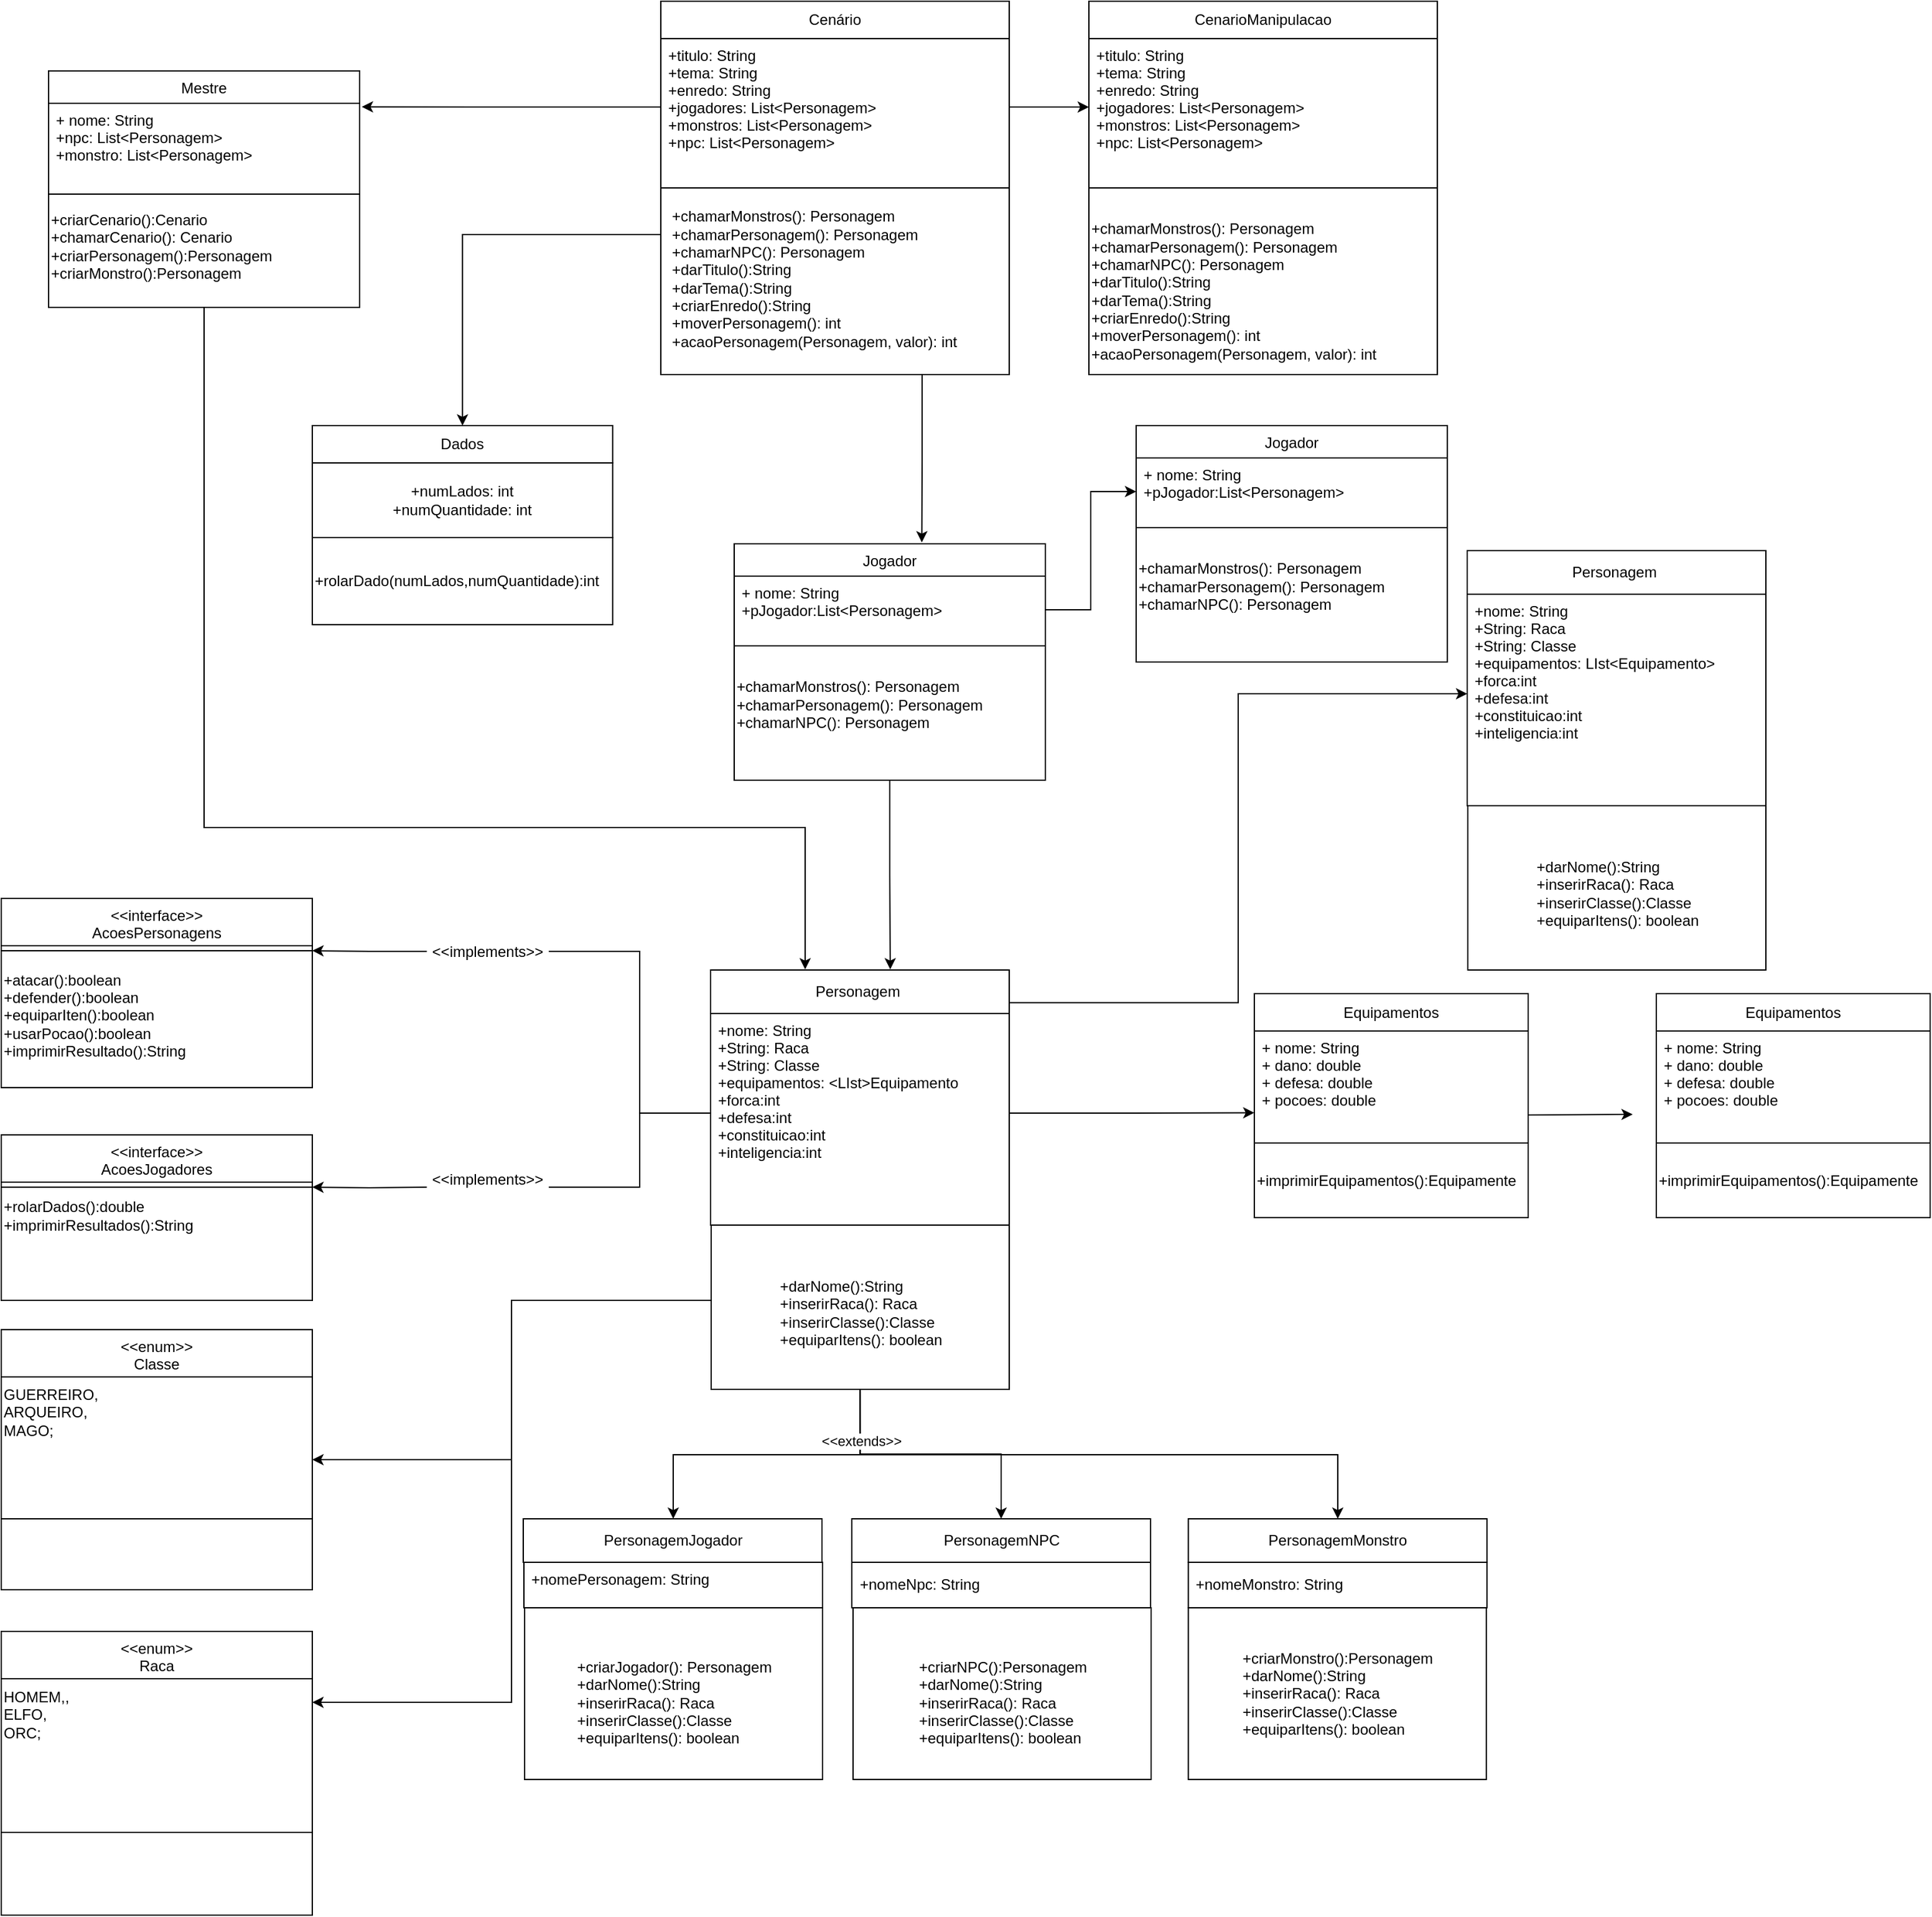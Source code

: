 <mxfile version="20.4.0" type="github">
  <diagram id="C5RBs43oDa-KdzZeNtuy" name="Page-1">
    <mxGraphModel dx="1735" dy="1611" grid="1" gridSize="19" guides="1" tooltips="1" connect="1" arrows="1" fold="1" page="0" pageScale="1" pageWidth="827" pageHeight="1169" math="0" shadow="0">
      <root>
        <mxCell id="WIyWlLk6GJQsqaUBKTNV-0" />
        <mxCell id="WIyWlLk6GJQsqaUBKTNV-1" parent="WIyWlLk6GJQsqaUBKTNV-0" />
        <mxCell id="pw85wmvpRaySXr9k1KnQ-49" style="edgeStyle=orthogonalEdgeStyle;rounded=0;orthogonalLoop=1;jettySize=auto;html=1;exitX=0.5;exitY=1;exitDx=0;exitDy=0;" parent="WIyWlLk6GJQsqaUBKTNV-1" source="zkfFHV4jXpPFQw0GAbJ--17" edge="1">
          <mxGeometry relative="1" as="geometry">
            <mxPoint x="589" y="152" as="targetPoint" />
            <Array as="points">
              <mxPoint x="106" y="38" />
              <mxPoint x="589" y="38" />
            </Array>
          </mxGeometry>
        </mxCell>
        <mxCell id="zkfFHV4jXpPFQw0GAbJ--17" value="Mestre" style="swimlane;fontStyle=0;align=center;verticalAlign=top;childLayout=stackLayout;horizontal=1;startSize=26;horizontalStack=0;resizeParent=1;resizeLast=0;collapsible=1;marginBottom=0;rounded=0;shadow=0;strokeWidth=1;" parent="WIyWlLk6GJQsqaUBKTNV-1" vertex="1">
          <mxGeometry x="-19" y="-570" width="250" height="190" as="geometry">
            <mxRectangle x="550" y="140" width="160" height="26" as="alternateBounds" />
          </mxGeometry>
        </mxCell>
        <mxCell id="zkfFHV4jXpPFQw0GAbJ--18" value="+ nome: String&#xa;+npc: List&lt;Personagem&gt;&#xa;+monstro: List&lt;Personagem&gt;" style="text;align=left;verticalAlign=top;spacingLeft=4;spacingRight=4;overflow=hidden;rotatable=0;points=[[0,0.5],[1,0.5]];portConstraint=eastwest;" parent="zkfFHV4jXpPFQw0GAbJ--17" vertex="1">
          <mxGeometry y="26" width="250" height="69" as="geometry" />
        </mxCell>
        <mxCell id="zkfFHV4jXpPFQw0GAbJ--23" value="" style="line;html=1;strokeWidth=1;align=left;verticalAlign=middle;spacingTop=-1;spacingLeft=3;spacingRight=3;rotatable=0;labelPosition=right;points=[];portConstraint=eastwest;" parent="zkfFHV4jXpPFQw0GAbJ--17" vertex="1">
          <mxGeometry y="95" width="250" height="8" as="geometry" />
        </mxCell>
        <mxCell id="aQi3MAtJLsASPVlaxSXh-14" value="+criarCenario():Cenario&lt;br&gt;+chamarCenario(): Cenario&lt;br&gt;+criarPersonagem():Personagem&lt;br&gt;+criarMonstro():Personagem" style="text;html=1;align=left;verticalAlign=middle;resizable=0;points=[];autosize=1;strokeColor=none;fillColor=none;" parent="zkfFHV4jXpPFQw0GAbJ--17" vertex="1">
          <mxGeometry y="103" width="250" height="76" as="geometry" />
        </mxCell>
        <mxCell id="aQi3MAtJLsASPVlaxSXh-3" value="Cenário" style="rounded=0;whiteSpace=wrap;html=1;" parent="WIyWlLk6GJQsqaUBKTNV-1" vertex="1">
          <mxGeometry x="473" y="-626" width="280" height="30" as="geometry" />
        </mxCell>
        <mxCell id="aQi3MAtJLsASPVlaxSXh-4" value="" style="rounded=0;whiteSpace=wrap;html=1;" parent="WIyWlLk6GJQsqaUBKTNV-1" vertex="1">
          <mxGeometry x="473" y="-596" width="280" height="120" as="geometry" />
        </mxCell>
        <mxCell id="aQi3MAtJLsASPVlaxSXh-6" value="Equipamentos" style="rounded=0;whiteSpace=wrap;html=1;" parent="WIyWlLk6GJQsqaUBKTNV-1" vertex="1">
          <mxGeometry x="950" y="171.5" width="220" height="30" as="geometry" />
        </mxCell>
        <mxCell id="aQi3MAtJLsASPVlaxSXh-7" style="edgeStyle=orthogonalEdgeStyle;rounded=0;orthogonalLoop=1;jettySize=auto;html=1;exitX=0.5;exitY=1;exitDx=0;exitDy=0;" parent="WIyWlLk6GJQsqaUBKTNV-1" edge="1">
          <mxGeometry relative="1" as="geometry">
            <mxPoint x="753" y="347.5" as="sourcePoint" />
            <mxPoint x="753" y="347.5" as="targetPoint" />
          </mxGeometry>
        </mxCell>
        <mxCell id="pw85wmvpRaySXr9k1KnQ-54" style="edgeStyle=orthogonalEdgeStyle;rounded=0;orthogonalLoop=1;jettySize=auto;html=1;exitX=0.75;exitY=1;exitDx=0;exitDy=0;entryX=0.603;entryY=-0.006;entryDx=0;entryDy=0;entryPerimeter=0;" parent="WIyWlLk6GJQsqaUBKTNV-1" source="aQi3MAtJLsASPVlaxSXh-8" target="7tbVIV-6kWvi_5owY3Rs-0" edge="1">
          <mxGeometry relative="1" as="geometry" />
        </mxCell>
        <mxCell id="pw85wmvpRaySXr9k1KnQ-55" style="edgeStyle=orthogonalEdgeStyle;rounded=0;orthogonalLoop=1;jettySize=auto;html=1;exitX=0;exitY=0.25;exitDx=0;exitDy=0;" parent="WIyWlLk6GJQsqaUBKTNV-1" source="aQi3MAtJLsASPVlaxSXh-8" target="aqDDlLiModhRZFDufuGG-31" edge="1">
          <mxGeometry relative="1" as="geometry" />
        </mxCell>
        <mxCell id="aQi3MAtJLsASPVlaxSXh-8" value="" style="rounded=0;whiteSpace=wrap;html=1;" parent="WIyWlLk6GJQsqaUBKTNV-1" vertex="1">
          <mxGeometry x="473" y="-476" width="280" height="150" as="geometry" />
        </mxCell>
        <mxCell id="i_C0AF-9v9BAxJ9rnjFK-10" style="edgeStyle=orthogonalEdgeStyle;rounded=0;orthogonalLoop=1;jettySize=auto;html=1;exitX=1;exitY=0.75;exitDx=0;exitDy=0;" edge="1" parent="WIyWlLk6GJQsqaUBKTNV-1" source="aQi3MAtJLsASPVlaxSXh-9">
          <mxGeometry relative="1" as="geometry">
            <mxPoint x="1254" y="268.5" as="targetPoint" />
          </mxGeometry>
        </mxCell>
        <mxCell id="aQi3MAtJLsASPVlaxSXh-9" value="" style="rounded=0;whiteSpace=wrap;html=1;" parent="WIyWlLk6GJQsqaUBKTNV-1" vertex="1">
          <mxGeometry x="950" y="201.5" width="220" height="90" as="geometry" />
        </mxCell>
        <mxCell id="aQi3MAtJLsASPVlaxSXh-10" value="+imprimirEquipamentos():Equipamente" style="rounded=0;whiteSpace=wrap;html=1;align=left;" parent="WIyWlLk6GJQsqaUBKTNV-1" vertex="1">
          <mxGeometry x="950" y="291.5" width="220" height="60" as="geometry" />
        </mxCell>
        <mxCell id="i_C0AF-9v9BAxJ9rnjFK-5" style="edgeStyle=orthogonalEdgeStyle;rounded=0;orthogonalLoop=1;jettySize=auto;html=1;exitX=1;exitY=0.75;exitDx=0;exitDy=0;entryX=0;entryY=0.5;entryDx=0;entryDy=0;" edge="1" parent="WIyWlLk6GJQsqaUBKTNV-1" source="aQi3MAtJLsASPVlaxSXh-18" target="i_C0AF-9v9BAxJ9rnjFK-4">
          <mxGeometry relative="1" as="geometry" />
        </mxCell>
        <mxCell id="aQi3MAtJLsASPVlaxSXh-18" value="Personagem&amp;nbsp;" style="rounded=0;whiteSpace=wrap;html=1;" parent="WIyWlLk6GJQsqaUBKTNV-1" vertex="1">
          <mxGeometry x="513" y="152.5" width="240" height="35" as="geometry" />
        </mxCell>
        <mxCell id="pw85wmvpRaySXr9k1KnQ-8" style="edgeStyle=orthogonalEdgeStyle;rounded=0;orthogonalLoop=1;jettySize=auto;html=1;exitX=0;exitY=0.75;exitDx=0;exitDy=0;entryX=1;entryY=0.25;entryDx=0;entryDy=0;" parent="WIyWlLk6GJQsqaUBKTNV-1" source="aQi3MAtJLsASPVlaxSXh-19" target="pw85wmvpRaySXr9k1KnQ-3" edge="1">
          <mxGeometry relative="1" as="geometry">
            <Array as="points">
              <mxPoint x="514" y="418" />
              <mxPoint x="353" y="418" />
              <mxPoint x="353" y="741" />
            </Array>
          </mxGeometry>
        </mxCell>
        <mxCell id="pw85wmvpRaySXr9k1KnQ-24" style="edgeStyle=orthogonalEdgeStyle;rounded=0;orthogonalLoop=1;jettySize=auto;html=1;exitX=0.5;exitY=1;exitDx=0;exitDy=0;entryX=0.5;entryY=0;entryDx=0;entryDy=0;" parent="WIyWlLk6GJQsqaUBKTNV-1" source="aQi3MAtJLsASPVlaxSXh-19" target="pw85wmvpRaySXr9k1KnQ-15" edge="1">
          <mxGeometry relative="1" as="geometry" />
        </mxCell>
        <mxCell id="pw85wmvpRaySXr9k1KnQ-25" style="edgeStyle=orthogonalEdgeStyle;rounded=0;orthogonalLoop=1;jettySize=auto;html=1;exitX=0.25;exitY=1;exitDx=0;exitDy=0;" parent="WIyWlLk6GJQsqaUBKTNV-1" source="aQi3MAtJLsASPVlaxSXh-19" target="pw85wmvpRaySXr9k1KnQ-20" edge="1">
          <mxGeometry relative="1" as="geometry">
            <Array as="points">
              <mxPoint x="633" y="490" />
              <mxPoint x="633" y="542" />
              <mxPoint x="483" y="542" />
            </Array>
          </mxGeometry>
        </mxCell>
        <mxCell id="pw85wmvpRaySXr9k1KnQ-26" style="edgeStyle=orthogonalEdgeStyle;rounded=0;orthogonalLoop=1;jettySize=auto;html=1;exitX=0.75;exitY=1;exitDx=0;exitDy=0;" parent="WIyWlLk6GJQsqaUBKTNV-1" source="aQi3MAtJLsASPVlaxSXh-19" target="pw85wmvpRaySXr9k1KnQ-10" edge="1">
          <mxGeometry relative="1" as="geometry">
            <Array as="points">
              <mxPoint x="633" y="490" />
              <mxPoint x="633" y="542" />
              <mxPoint x="1017" y="542" />
            </Array>
          </mxGeometry>
        </mxCell>
        <mxCell id="pw85wmvpRaySXr9k1KnQ-47" value="&amp;lt;&amp;lt;extends&amp;gt;&amp;gt;" style="edgeLabel;html=1;align=center;verticalAlign=middle;resizable=0;points=[];" parent="pw85wmvpRaySXr9k1KnQ-26" vertex="1" connectable="0">
          <mxGeometry x="-0.629" y="1" relative="1" as="geometry">
            <mxPoint as="offset" />
          </mxGeometry>
        </mxCell>
        <mxCell id="pw85wmvpRaySXr9k1KnQ-34" style="edgeStyle=orthogonalEdgeStyle;rounded=0;orthogonalLoop=1;jettySize=auto;html=1;exitX=0;exitY=0.5;exitDx=0;exitDy=0;entryX=1;entryY=0.5;entryDx=0;entryDy=0;" parent="WIyWlLk6GJQsqaUBKTNV-1" source="aQi3MAtJLsASPVlaxSXh-19" target="pw85wmvpRaySXr9k1KnQ-0" edge="1">
          <mxGeometry relative="1" as="geometry">
            <Array as="points">
              <mxPoint x="514" y="418" />
              <mxPoint x="353" y="418" />
              <mxPoint x="353" y="546" />
            </Array>
          </mxGeometry>
        </mxCell>
        <mxCell id="aQi3MAtJLsASPVlaxSXh-19" value="&lt;div style=&quot;text-align: left;&quot;&gt;&lt;br&gt;&lt;/div&gt;&lt;div style=&quot;text-align: left;&quot;&gt;&lt;span style=&quot;background-color: initial;&quot;&gt;+darNome():String&lt;/span&gt;&lt;/div&gt;&lt;div style=&quot;text-align: left;&quot;&gt;&lt;span style=&quot;background-color: initial;&quot;&gt;+inserirRaca(): Raca&lt;/span&gt;&lt;/div&gt;&lt;div style=&quot;text-align: left;&quot;&gt;&lt;span style=&quot;background-color: initial;&quot;&gt;+inserirClasse():Classe&lt;/span&gt;&lt;/div&gt;&lt;div style=&quot;text-align: left;&quot;&gt;&lt;span style=&quot;background-color: initial;&quot;&gt;+equiparItens(): boolean&lt;/span&gt;&lt;/div&gt;" style="rounded=0;whiteSpace=wrap;html=1;" parent="WIyWlLk6GJQsqaUBKTNV-1" vertex="1">
          <mxGeometry x="513.5" y="351.5" width="239.5" height="138" as="geometry" />
        </mxCell>
        <mxCell id="aQi3MAtJLsASPVlaxSXh-20" value="" style="rounded=0;whiteSpace=wrap;html=1;" parent="WIyWlLk6GJQsqaUBKTNV-1" vertex="1">
          <mxGeometry x="513" y="187.5" width="240" height="170" as="geometry" />
        </mxCell>
        <mxCell id="7tbVIV-6kWvi_5owY3Rs-22" style="edgeStyle=orthogonalEdgeStyle;rounded=0;orthogonalLoop=1;jettySize=auto;html=1;exitX=0;exitY=0.5;exitDx=0;exitDy=0;startArrow=none;" parent="WIyWlLk6GJQsqaUBKTNV-1" source="7tbVIV-6kWvi_5owY3Rs-24" target="7tbVIV-6kWvi_5owY3Rs-16" edge="1">
          <mxGeometry relative="1" as="geometry" />
        </mxCell>
        <mxCell id="7tbVIV-6kWvi_5owY3Rs-23" style="edgeStyle=orthogonalEdgeStyle;rounded=0;orthogonalLoop=1;jettySize=auto;html=1;exitX=0;exitY=0.5;exitDx=0;exitDy=0;startArrow=none;" parent="WIyWlLk6GJQsqaUBKTNV-1" target="7tbVIV-6kWvi_5owY3Rs-20" edge="1">
          <mxGeometry relative="1" as="geometry">
            <mxPoint x="285" y="327" as="sourcePoint" />
          </mxGeometry>
        </mxCell>
        <mxCell id="7tbVIV-6kWvi_5owY3Rs-31" style="edgeStyle=orthogonalEdgeStyle;rounded=0;orthogonalLoop=1;jettySize=auto;html=1;exitX=1;exitY=0.5;exitDx=0;exitDy=0;" parent="WIyWlLk6GJQsqaUBKTNV-1" source="aQi3MAtJLsASPVlaxSXh-21" edge="1">
          <mxGeometry relative="1" as="geometry">
            <mxPoint x="950" y="267.217" as="targetPoint" />
          </mxGeometry>
        </mxCell>
        <mxCell id="aQi3MAtJLsASPVlaxSXh-21" value="+nome: String&#xa;+String: Raca&#xa;+String: Classe&#xa;+equipamentos: &lt;LIst&gt;Equipamento&#xa;+forca:int&#xa;+defesa:int&#xa;+constituicao:int&#xa;+inteligencia:int&#xa;&#xa;&#xa;&#xa;&#xa;" style="text;align=left;verticalAlign=top;spacingLeft=4;spacingRight=4;overflow=hidden;rotatable=0;points=[[0,0.5],[1,0.5]];portConstraint=eastwest;" parent="WIyWlLk6GJQsqaUBKTNV-1" vertex="1">
          <mxGeometry x="513" y="187.5" width="240" height="160" as="geometry" />
        </mxCell>
        <mxCell id="aQi3MAtJLsASPVlaxSXh-22" value="+ nome: String&#xa;+ dano: double&#xa;+ defesa: double&#xa;+ pocoes: double&#xa;&#xa;&#xa; " style="text;align=left;verticalAlign=top;spacingLeft=4;spacingRight=4;overflow=hidden;rotatable=0;points=[[0,0.5],[1,0.5]];portConstraint=eastwest;" parent="WIyWlLk6GJQsqaUBKTNV-1" vertex="1">
          <mxGeometry x="950" y="201.5" width="134.75" height="70" as="geometry" />
        </mxCell>
        <mxCell id="pw85wmvpRaySXr9k1KnQ-32" style="edgeStyle=orthogonalEdgeStyle;rounded=0;orthogonalLoop=1;jettySize=auto;html=1;exitX=1;exitY=0.5;exitDx=0;exitDy=0;entryX=0;entryY=0.5;entryDx=0;entryDy=0;" parent="WIyWlLk6GJQsqaUBKTNV-1" source="aQi3MAtJLsASPVlaxSXh-23" target="pw85wmvpRaySXr9k1KnQ-30" edge="1">
          <mxGeometry relative="1" as="geometry" />
        </mxCell>
        <mxCell id="pw85wmvpRaySXr9k1KnQ-51" style="edgeStyle=orthogonalEdgeStyle;rounded=0;orthogonalLoop=1;jettySize=auto;html=1;exitX=0;exitY=0.5;exitDx=0;exitDy=0;entryX=1.007;entryY=0.041;entryDx=0;entryDy=0;entryPerimeter=0;" parent="WIyWlLk6GJQsqaUBKTNV-1" source="aQi3MAtJLsASPVlaxSXh-23" target="zkfFHV4jXpPFQw0GAbJ--18" edge="1">
          <mxGeometry relative="1" as="geometry" />
        </mxCell>
        <mxCell id="aQi3MAtJLsASPVlaxSXh-23" value="+titulo: String&#xa;+tema: String&#xa;+enredo: String&#xa;+jogadores: List&lt;Personagem&gt;&#xa;+monstros: List&lt;Personagem&gt;&#xa;+npc: List&lt;Personagem&gt;&#xa;" style="text;align=left;verticalAlign=top;spacingLeft=4;spacingRight=4;overflow=hidden;rotatable=0;points=[[0,0.5],[1,0.5]];portConstraint=eastwest;" parent="WIyWlLk6GJQsqaUBKTNV-1" vertex="1">
          <mxGeometry x="473" y="-596" width="280" height="110" as="geometry" />
        </mxCell>
        <mxCell id="aQi3MAtJLsASPVlaxSXh-32" value="&lt;br&gt;+chamarMonstros(): Personagem&lt;br&gt;+chamarPersonagem(): Personagem&lt;br&gt;+chamarNPC(): Personagem&lt;br&gt;+darTitulo():String&lt;br&gt;+darTema():String&lt;br&gt;+criarEnredo():String&lt;br&gt;+moverPersonagem(): int&lt;br&gt;+acaoPersonagem(Personagem, valor): int" style="text;html=1;align=left;verticalAlign=middle;resizable=0;points=[];autosize=1;strokeColor=none;fillColor=none;" parent="WIyWlLk6GJQsqaUBKTNV-1" vertex="1">
          <mxGeometry x="480" y="-486" width="266" height="152" as="geometry" />
        </mxCell>
        <mxCell id="aqDDlLiModhRZFDufuGG-31" value="Dados" style="rounded=0;whiteSpace=wrap;html=1;" parent="WIyWlLk6GJQsqaUBKTNV-1" vertex="1">
          <mxGeometry x="193.0" y="-285" width="241.31" height="30" as="geometry" />
        </mxCell>
        <mxCell id="aqDDlLiModhRZFDufuGG-32" value="+numLados: int&lt;br&gt;+numQuantidade: int&lt;br&gt;" style="rounded=0;whiteSpace=wrap;html=1;" parent="WIyWlLk6GJQsqaUBKTNV-1" vertex="1">
          <mxGeometry x="193.0" y="-255" width="241.31" height="60" as="geometry" />
        </mxCell>
        <mxCell id="aqDDlLiModhRZFDufuGG-33" value="+rolarDado(numLados,numQuantidade):int" style="rounded=0;whiteSpace=wrap;html=1;align=left;" parent="WIyWlLk6GJQsqaUBKTNV-1" vertex="1">
          <mxGeometry x="193" y="-195" width="241.31" height="70" as="geometry" />
        </mxCell>
        <mxCell id="pw85wmvpRaySXr9k1KnQ-46" style="edgeStyle=orthogonalEdgeStyle;rounded=0;orthogonalLoop=1;jettySize=auto;html=1;exitX=0.5;exitY=1;exitDx=0;exitDy=0;" parent="WIyWlLk6GJQsqaUBKTNV-1" source="7tbVIV-6kWvi_5owY3Rs-0" edge="1">
          <mxGeometry relative="1" as="geometry">
            <mxPoint x="657.385" y="152" as="targetPoint" />
          </mxGeometry>
        </mxCell>
        <mxCell id="7tbVIV-6kWvi_5owY3Rs-0" value="Jogador" style="swimlane;fontStyle=0;align=center;verticalAlign=top;childLayout=stackLayout;horizontal=1;startSize=26;horizontalStack=0;resizeParent=1;resizeLast=0;collapsible=1;marginBottom=0;rounded=0;shadow=0;strokeWidth=1;" parent="WIyWlLk6GJQsqaUBKTNV-1" vertex="1">
          <mxGeometry x="532" y="-190" width="250" height="190" as="geometry">
            <mxRectangle x="550" y="140" width="160" height="26" as="alternateBounds" />
          </mxGeometry>
        </mxCell>
        <mxCell id="7tbVIV-6kWvi_5owY3Rs-1" value="+ nome: String&#xa;+pJogador:List&lt;Personagem&gt;" style="text;align=left;verticalAlign=top;spacingLeft=4;spacingRight=4;overflow=hidden;rotatable=0;points=[[0,0.5],[1,0.5]];portConstraint=eastwest;" parent="7tbVIV-6kWvi_5owY3Rs-0" vertex="1">
          <mxGeometry y="26" width="250" height="54" as="geometry" />
        </mxCell>
        <mxCell id="7tbVIV-6kWvi_5owY3Rs-2" value="" style="line;html=1;strokeWidth=1;align=left;verticalAlign=middle;spacingTop=-1;spacingLeft=3;spacingRight=3;rotatable=0;labelPosition=right;points=[];portConstraint=eastwest;" parent="7tbVIV-6kWvi_5owY3Rs-0" vertex="1">
          <mxGeometry y="80" width="250" height="4" as="geometry" />
        </mxCell>
        <mxCell id="7tbVIV-6kWvi_5owY3Rs-3" value="&lt;br&gt;+chamarMonstros(): Personagem&lt;br&gt;+chamarPersonagem(): Personagem&lt;br&gt;+chamarNPC(): Personagem" style="text;html=1;align=left;verticalAlign=middle;resizable=0;points=[];autosize=1;strokeColor=none;fillColor=none;" parent="7tbVIV-6kWvi_5owY3Rs-0" vertex="1">
          <mxGeometry y="84" width="250" height="76" as="geometry" />
        </mxCell>
        <mxCell id="7tbVIV-6kWvi_5owY3Rs-14" value="&lt;&lt;interface&gt;&gt;&#xa;AcoesPersonagens" style="swimlane;fontStyle=0;align=center;verticalAlign=top;childLayout=stackLayout;horizontal=1;startSize=38;horizontalStack=0;resizeParent=1;resizeLast=0;collapsible=1;marginBottom=0;rounded=0;shadow=0;strokeWidth=1;" parent="WIyWlLk6GJQsqaUBKTNV-1" vertex="1">
          <mxGeometry x="-57" y="95" width="250" height="152" as="geometry">
            <mxRectangle x="550" y="140" width="160" height="26" as="alternateBounds" />
          </mxGeometry>
        </mxCell>
        <mxCell id="7tbVIV-6kWvi_5owY3Rs-16" value="" style="line;html=1;strokeWidth=1;align=left;verticalAlign=middle;spacingTop=-1;spacingLeft=3;spacingRight=3;rotatable=0;labelPosition=right;points=[];portConstraint=eastwest;" parent="7tbVIV-6kWvi_5owY3Rs-14" vertex="1">
          <mxGeometry y="38" width="250" height="8" as="geometry" />
        </mxCell>
        <mxCell id="7tbVIV-6kWvi_5owY3Rs-17" value="+atacar():boolean&lt;br&gt;+defender():boolean&lt;br&gt;+equiparIten():boolean&lt;br&gt;+usarPocao():boolean&lt;br&gt;+imprimirResultado():String" style="text;html=1;align=left;verticalAlign=middle;resizable=0;points=[];autosize=1;strokeColor=none;fillColor=none;" parent="7tbVIV-6kWvi_5owY3Rs-14" vertex="1">
          <mxGeometry y="46" width="250" height="95" as="geometry" />
        </mxCell>
        <mxCell id="7tbVIV-6kWvi_5owY3Rs-18" value="&lt;&lt;interface&gt;&gt;&#xa;AcoesJogadores" style="swimlane;fontStyle=0;align=center;verticalAlign=top;childLayout=stackLayout;horizontal=1;startSize=38;horizontalStack=0;resizeParent=1;resizeLast=0;collapsible=1;marginBottom=0;rounded=0;shadow=0;strokeWidth=1;" parent="WIyWlLk6GJQsqaUBKTNV-1" vertex="1">
          <mxGeometry x="-57" y="285" width="250" height="133" as="geometry">
            <mxRectangle x="550" y="140" width="160" height="26" as="alternateBounds" />
          </mxGeometry>
        </mxCell>
        <mxCell id="7tbVIV-6kWvi_5owY3Rs-20" value="" style="line;html=1;strokeWidth=1;align=left;verticalAlign=middle;spacingTop=-1;spacingLeft=3;spacingRight=3;rotatable=0;labelPosition=right;points=[];portConstraint=eastwest;" parent="7tbVIV-6kWvi_5owY3Rs-18" vertex="1">
          <mxGeometry y="38" width="250" height="8" as="geometry" />
        </mxCell>
        <mxCell id="7tbVIV-6kWvi_5owY3Rs-21" value="+rolarDados():double&lt;br&gt;+imprimirResultados():String" style="text;html=1;align=left;verticalAlign=middle;resizable=0;points=[];autosize=1;strokeColor=none;fillColor=none;" parent="7tbVIV-6kWvi_5owY3Rs-18" vertex="1">
          <mxGeometry y="46" width="250" height="38" as="geometry" />
        </mxCell>
        <mxCell id="7tbVIV-6kWvi_5owY3Rs-24" value="&amp;lt;&amp;lt;implements&amp;gt;&amp;gt;" style="text;html=1;strokeColor=none;fillColor=none;align=center;verticalAlign=middle;whiteSpace=wrap;rounded=0;" parent="WIyWlLk6GJQsqaUBKTNV-1" vertex="1">
          <mxGeometry x="285" y="122.5" width="98" height="30" as="geometry" />
        </mxCell>
        <mxCell id="7tbVIV-6kWvi_5owY3Rs-25" value="" style="edgeStyle=orthogonalEdgeStyle;rounded=0;orthogonalLoop=1;jettySize=auto;html=1;exitX=0;exitY=0.5;exitDx=0;exitDy=0;endArrow=none;" parent="WIyWlLk6GJQsqaUBKTNV-1" source="aQi3MAtJLsASPVlaxSXh-21" target="7tbVIV-6kWvi_5owY3Rs-24" edge="1">
          <mxGeometry relative="1" as="geometry">
            <mxPoint x="513" y="267.5" as="sourcePoint" />
            <mxPoint x="269" y="156" as="targetPoint" />
            <Array as="points">
              <mxPoint x="456" y="268" />
            </Array>
          </mxGeometry>
        </mxCell>
        <mxCell id="7tbVIV-6kWvi_5owY3Rs-26" value="&amp;lt;&amp;lt;implements&amp;gt;&amp;gt;" style="text;html=1;strokeColor=none;fillColor=none;align=center;verticalAlign=middle;whiteSpace=wrap;rounded=0;" parent="WIyWlLk6GJQsqaUBKTNV-1" vertex="1">
          <mxGeometry x="285" y="306" width="98" height="30" as="geometry" />
        </mxCell>
        <mxCell id="7tbVIV-6kWvi_5owY3Rs-27" value="" style="edgeStyle=orthogonalEdgeStyle;rounded=0;orthogonalLoop=1;jettySize=auto;html=1;exitX=0;exitY=0.5;exitDx=0;exitDy=0;endArrow=none;" parent="WIyWlLk6GJQsqaUBKTNV-1" source="aQi3MAtJLsASPVlaxSXh-21" target="7tbVIV-6kWvi_5owY3Rs-26" edge="1">
          <mxGeometry relative="1" as="geometry">
            <mxPoint x="513" y="267.5" as="sourcePoint" />
            <mxPoint x="269" y="384" as="targetPoint" />
            <Array as="points">
              <mxPoint x="456" y="268" />
              <mxPoint x="456" y="327" />
            </Array>
          </mxGeometry>
        </mxCell>
        <mxCell id="pw85wmvpRaySXr9k1KnQ-0" value="&lt;&lt;enum&gt;&gt;&#xa;Classe" style="swimlane;fontStyle=0;align=center;verticalAlign=top;childLayout=stackLayout;horizontal=1;startSize=38;horizontalStack=0;resizeParent=1;resizeLast=0;collapsible=1;marginBottom=0;rounded=0;shadow=0;strokeWidth=1;" parent="WIyWlLk6GJQsqaUBKTNV-1" vertex="1">
          <mxGeometry x="-57" y="441.5" width="250" height="209" as="geometry">
            <mxRectangle x="550" y="140" width="160" height="26" as="alternateBounds" />
          </mxGeometry>
        </mxCell>
        <mxCell id="pw85wmvpRaySXr9k1KnQ-33" value="GUERREIRO,&lt;br&gt;ARQUEIRO,&lt;br&gt;MAGO;" style="text;html=1;align=left;verticalAlign=middle;resizable=0;points=[];autosize=1;strokeColor=none;fillColor=none;" parent="pw85wmvpRaySXr9k1KnQ-0" vertex="1">
          <mxGeometry y="38" width="250" height="57" as="geometry" />
        </mxCell>
        <mxCell id="pw85wmvpRaySXr9k1KnQ-1" value="" style="line;html=1;strokeWidth=1;align=left;verticalAlign=middle;spacingTop=-1;spacingLeft=3;spacingRight=3;rotatable=0;labelPosition=right;points=[];portConstraint=eastwest;" parent="pw85wmvpRaySXr9k1KnQ-0" vertex="1">
          <mxGeometry y="95" width="250" height="114" as="geometry" />
        </mxCell>
        <mxCell id="pw85wmvpRaySXr9k1KnQ-3" value="&lt;&lt;enum&gt;&gt;&#xa;Raca" style="swimlane;fontStyle=0;align=center;verticalAlign=top;childLayout=stackLayout;horizontal=1;startSize=38;horizontalStack=0;resizeParent=1;resizeLast=0;collapsible=1;marginBottom=0;rounded=0;shadow=0;strokeWidth=1;" parent="WIyWlLk6GJQsqaUBKTNV-1" vertex="1">
          <mxGeometry x="-57" y="684" width="250" height="228" as="geometry">
            <mxRectangle x="550" y="140" width="160" height="26" as="alternateBounds" />
          </mxGeometry>
        </mxCell>
        <mxCell id="pw85wmvpRaySXr9k1KnQ-36" value="&lt;span style=&quot;background-color: initial;&quot;&gt;HOMEM,,&lt;/span&gt;&lt;br&gt;&lt;span style=&quot;background-color: initial;&quot;&gt;ELFO,&lt;/span&gt;&lt;br&gt;&lt;span style=&quot;background-color: initial;&quot;&gt;ORC;&lt;/span&gt;" style="text;html=1;align=left;verticalAlign=middle;resizable=0;points=[];autosize=1;strokeColor=none;fillColor=none;" parent="pw85wmvpRaySXr9k1KnQ-3" vertex="1">
          <mxGeometry y="38" width="250" height="57" as="geometry" />
        </mxCell>
        <mxCell id="pw85wmvpRaySXr9k1KnQ-4" value="" style="line;html=1;strokeWidth=1;align=left;verticalAlign=middle;spacingTop=-1;spacingLeft=3;spacingRight=3;rotatable=0;labelPosition=right;points=[];portConstraint=eastwest;" parent="pw85wmvpRaySXr9k1KnQ-3" vertex="1">
          <mxGeometry y="95" width="250" height="133" as="geometry" />
        </mxCell>
        <mxCell id="pw85wmvpRaySXr9k1KnQ-9" style="edgeStyle=orthogonalEdgeStyle;rounded=0;orthogonalLoop=1;jettySize=auto;html=1;exitX=0.5;exitY=1;exitDx=0;exitDy=0;" parent="WIyWlLk6GJQsqaUBKTNV-1" edge="1">
          <mxGeometry relative="1" as="geometry">
            <mxPoint x="1136.88" y="788.5" as="sourcePoint" />
            <mxPoint x="1136.88" y="788.5" as="targetPoint" />
          </mxGeometry>
        </mxCell>
        <mxCell id="pw85wmvpRaySXr9k1KnQ-10" value="PersonagemMonstro" style="rounded=0;whiteSpace=wrap;html=1;" parent="WIyWlLk6GJQsqaUBKTNV-1" vertex="1">
          <mxGeometry x="896.88" y="593.5" width="240" height="35" as="geometry" />
        </mxCell>
        <mxCell id="pw85wmvpRaySXr9k1KnQ-11" value="&lt;div style=&quot;text-align: left;&quot;&gt;&lt;span style=&quot;background-color: initial;&quot;&gt;+criarMonstro():Personagem&lt;/span&gt;&lt;/div&gt;&lt;div style=&quot;text-align: left;&quot;&gt;&lt;span style=&quot;background-color: initial;&quot;&gt;+darNome():String&lt;/span&gt;&lt;/div&gt;&lt;div style=&quot;text-align: left;&quot;&gt;&lt;span style=&quot;background-color: initial;&quot;&gt;+inserirRaca(): Raca&lt;/span&gt;&lt;/div&gt;&lt;div style=&quot;text-align: left;&quot;&gt;&lt;span style=&quot;background-color: initial;&quot;&gt;+inserirClasse():Classe&lt;/span&gt;&lt;/div&gt;&lt;div style=&quot;text-align: left;&quot;&gt;&lt;span style=&quot;background-color: initial;&quot;&gt;+equiparItens(): boolean&lt;/span&gt;&lt;/div&gt;" style="rounded=0;whiteSpace=wrap;html=1;" parent="WIyWlLk6GJQsqaUBKTNV-1" vertex="1">
          <mxGeometry x="896.88" y="665" width="239.5" height="138" as="geometry" />
        </mxCell>
        <mxCell id="pw85wmvpRaySXr9k1KnQ-12" value="" style="rounded=0;whiteSpace=wrap;html=1;" parent="WIyWlLk6GJQsqaUBKTNV-1" vertex="1">
          <mxGeometry x="896.88" y="628.5" width="240" height="36.5" as="geometry" />
        </mxCell>
        <mxCell id="pw85wmvpRaySXr9k1KnQ-13" value="+nomeMonstro: String" style="text;align=left;verticalAlign=top;spacingLeft=4;spacingRight=4;overflow=hidden;rotatable=0;points=[[0,0.5],[1,0.5]];portConstraint=eastwest;" parent="WIyWlLk6GJQsqaUBKTNV-1" vertex="1">
          <mxGeometry x="896.88" y="632.5" width="240" height="89.5" as="geometry" />
        </mxCell>
        <mxCell id="pw85wmvpRaySXr9k1KnQ-14" style="edgeStyle=orthogonalEdgeStyle;rounded=0;orthogonalLoop=1;jettySize=auto;html=1;exitX=0.5;exitY=1;exitDx=0;exitDy=0;" parent="WIyWlLk6GJQsqaUBKTNV-1" edge="1">
          <mxGeometry relative="1" as="geometry">
            <mxPoint x="866.5" y="788.5" as="sourcePoint" />
            <mxPoint x="866.5" y="788.5" as="targetPoint" />
          </mxGeometry>
        </mxCell>
        <mxCell id="pw85wmvpRaySXr9k1KnQ-15" value="PersonagemNPC" style="rounded=0;whiteSpace=wrap;html=1;" parent="WIyWlLk6GJQsqaUBKTNV-1" vertex="1">
          <mxGeometry x="626.5" y="593.5" width="240" height="35" as="geometry" />
        </mxCell>
        <mxCell id="pw85wmvpRaySXr9k1KnQ-16" value="&lt;div style=&quot;text-align: left;&quot;&gt;&lt;br&gt;&lt;/div&gt;&lt;div style=&quot;text-align: left;&quot;&gt;&lt;span style=&quot;background-color: initial;&quot;&gt;+criarNPC():Personagem&lt;/span&gt;&lt;/div&gt;&lt;div style=&quot;text-align: left;&quot;&gt;&lt;span style=&quot;background-color: initial;&quot;&gt;+darNome():String&lt;/span&gt;&lt;/div&gt;&lt;div style=&quot;text-align: left;&quot;&gt;&lt;span style=&quot;background-color: initial;&quot;&gt;+inserirRaca(): Raca&lt;/span&gt;&lt;/div&gt;&lt;div style=&quot;text-align: left;&quot;&gt;&lt;span style=&quot;background-color: initial;&quot;&gt;+inserirClasse():Classe&lt;/span&gt;&lt;/div&gt;&lt;div style=&quot;text-align: left;&quot;&gt;&lt;span style=&quot;background-color: initial;&quot;&gt;+equiparItens(): boolean&lt;/span&gt;&lt;/div&gt;" style="rounded=0;whiteSpace=wrap;html=1;" parent="WIyWlLk6GJQsqaUBKTNV-1" vertex="1">
          <mxGeometry x="627.5" y="665" width="239.5" height="138" as="geometry" />
        </mxCell>
        <mxCell id="pw85wmvpRaySXr9k1KnQ-17" value="" style="rounded=0;whiteSpace=wrap;html=1;" parent="WIyWlLk6GJQsqaUBKTNV-1" vertex="1">
          <mxGeometry x="626.5" y="628.5" width="240" height="36.5" as="geometry" />
        </mxCell>
        <mxCell id="pw85wmvpRaySXr9k1KnQ-18" value="+nomeNpc: String" style="text;align=left;verticalAlign=top;spacingLeft=4;spacingRight=4;overflow=hidden;rotatable=0;points=[[0,0.5],[1,0.5]];portConstraint=eastwest;" parent="WIyWlLk6GJQsqaUBKTNV-1" vertex="1">
          <mxGeometry x="627" y="632.5" width="240" height="51.5" as="geometry" />
        </mxCell>
        <mxCell id="pw85wmvpRaySXr9k1KnQ-19" style="edgeStyle=orthogonalEdgeStyle;rounded=0;orthogonalLoop=1;jettySize=auto;html=1;exitX=0.5;exitY=1;exitDx=0;exitDy=0;" parent="WIyWlLk6GJQsqaUBKTNV-1" edge="1">
          <mxGeometry relative="1" as="geometry">
            <mxPoint x="603" y="788.5" as="sourcePoint" />
            <mxPoint x="603" y="788.5" as="targetPoint" />
          </mxGeometry>
        </mxCell>
        <mxCell id="pw85wmvpRaySXr9k1KnQ-20" value="PersonagemJogador" style="rounded=0;whiteSpace=wrap;html=1;" parent="WIyWlLk6GJQsqaUBKTNV-1" vertex="1">
          <mxGeometry x="362.5" y="593.5" width="240" height="35" as="geometry" />
        </mxCell>
        <mxCell id="pw85wmvpRaySXr9k1KnQ-21" value="&lt;div style=&quot;text-align: left;&quot;&gt;&lt;br&gt;&lt;/div&gt;&lt;div style=&quot;text-align: left;&quot;&gt;+criarJogador(): Personagem&lt;/div&gt;&lt;div style=&quot;text-align: left;&quot;&gt;&lt;span style=&quot;background-color: initial;&quot;&gt;+darNome():String&lt;/span&gt;&lt;/div&gt;&lt;div style=&quot;text-align: left;&quot;&gt;&lt;span style=&quot;background-color: initial;&quot;&gt;+inserirRaca(): Raca&lt;/span&gt;&lt;/div&gt;&lt;div style=&quot;text-align: left;&quot;&gt;&lt;span style=&quot;background-color: initial;&quot;&gt;+inserirClasse():Classe&lt;/span&gt;&lt;/div&gt;&lt;div style=&quot;text-align: left;&quot;&gt;&lt;span style=&quot;background-color: initial;&quot;&gt;+equiparItens(): boolean&lt;/span&gt;&lt;/div&gt;" style="rounded=0;whiteSpace=wrap;html=1;" parent="WIyWlLk6GJQsqaUBKTNV-1" vertex="1">
          <mxGeometry x="363.5" y="665" width="239.5" height="138" as="geometry" />
        </mxCell>
        <mxCell id="pw85wmvpRaySXr9k1KnQ-22" value="" style="rounded=0;whiteSpace=wrap;html=1;" parent="WIyWlLk6GJQsqaUBKTNV-1" vertex="1">
          <mxGeometry x="363" y="628.5" width="240" height="36.5" as="geometry" />
        </mxCell>
        <mxCell id="pw85wmvpRaySXr9k1KnQ-23" value="+nomePersonagem: String&#xa;&#xa;&#xa;&#xa;" style="text;align=left;verticalAlign=top;spacingLeft=4;spacingRight=4;overflow=hidden;rotatable=0;points=[[0,0.5],[1,0.5]];portConstraint=eastwest;" parent="WIyWlLk6GJQsqaUBKTNV-1" vertex="1">
          <mxGeometry x="363" y="628.5" width="240" height="74.5" as="geometry" />
        </mxCell>
        <mxCell id="pw85wmvpRaySXr9k1KnQ-27" value="CenarioManipulacao" style="rounded=0;whiteSpace=wrap;html=1;" parent="WIyWlLk6GJQsqaUBKTNV-1" vertex="1">
          <mxGeometry x="817" y="-626" width="280" height="30" as="geometry" />
        </mxCell>
        <mxCell id="pw85wmvpRaySXr9k1KnQ-28" value="" style="rounded=0;whiteSpace=wrap;html=1;" parent="WIyWlLk6GJQsqaUBKTNV-1" vertex="1">
          <mxGeometry x="817" y="-596" width="280" height="120" as="geometry" />
        </mxCell>
        <mxCell id="pw85wmvpRaySXr9k1KnQ-29" value="" style="rounded=0;whiteSpace=wrap;html=1;" parent="WIyWlLk6GJQsqaUBKTNV-1" vertex="1">
          <mxGeometry x="817" y="-476" width="280" height="150" as="geometry" />
        </mxCell>
        <mxCell id="pw85wmvpRaySXr9k1KnQ-30" value="+titulo: String&#xa;+tema: String&#xa;+enredo: String&#xa;+jogadores: List&lt;Personagem&gt;&#xa;+monstros: List&lt;Personagem&gt;&#xa;+npc: List&lt;Personagem&gt;&#xa;" style="text;align=left;verticalAlign=top;spacingLeft=4;spacingRight=4;overflow=hidden;rotatable=0;points=[[0,0.5],[1,0.5]];portConstraint=eastwest;" parent="WIyWlLk6GJQsqaUBKTNV-1" vertex="1">
          <mxGeometry x="817" y="-596" width="280" height="110" as="geometry" />
        </mxCell>
        <mxCell id="pw85wmvpRaySXr9k1KnQ-31" value="&lt;br&gt;+chamarMonstros(): Personagem&lt;br&gt;+chamarPersonagem(): Personagem&lt;br&gt;+chamarNPC(): Personagem&lt;br&gt;+darTitulo():String&lt;br&gt;+darTema():String&lt;br&gt;+criarEnredo():String&lt;br&gt;+moverPersonagem(): int&lt;br&gt;+acaoPersonagem(Personagem, valor): int" style="text;html=1;align=left;verticalAlign=middle;resizable=0;points=[];autosize=1;strokeColor=none;fillColor=none;" parent="WIyWlLk6GJQsqaUBKTNV-1" vertex="1">
          <mxGeometry x="817" y="-476" width="266" height="152" as="geometry" />
        </mxCell>
        <mxCell id="pw85wmvpRaySXr9k1KnQ-38" style="edgeStyle=orthogonalEdgeStyle;rounded=0;orthogonalLoop=1;jettySize=auto;html=1;exitX=0.5;exitY=1;exitDx=0;exitDy=0;" parent="WIyWlLk6GJQsqaUBKTNV-1" edge="1">
          <mxGeometry relative="1" as="geometry">
            <mxPoint x="201" y="-277" as="sourcePoint" />
            <mxPoint x="201" y="-277" as="targetPoint" />
          </mxGeometry>
        </mxCell>
        <mxCell id="i_C0AF-9v9BAxJ9rnjFK-0" style="edgeStyle=orthogonalEdgeStyle;rounded=0;orthogonalLoop=1;jettySize=auto;html=1;exitX=0.5;exitY=1;exitDx=0;exitDy=0;" edge="1" parent="WIyWlLk6GJQsqaUBKTNV-1">
          <mxGeometry relative="1" as="geometry">
            <mxPoint x="1361" y="10.5" as="sourcePoint" />
            <mxPoint x="1361" y="10.5" as="targetPoint" />
          </mxGeometry>
        </mxCell>
        <mxCell id="i_C0AF-9v9BAxJ9rnjFK-1" value="Personagem&amp;nbsp;" style="rounded=0;whiteSpace=wrap;html=1;" vertex="1" parent="WIyWlLk6GJQsqaUBKTNV-1">
          <mxGeometry x="1121" y="-184.5" width="240" height="35" as="geometry" />
        </mxCell>
        <mxCell id="i_C0AF-9v9BAxJ9rnjFK-2" value="&lt;div style=&quot;text-align: left;&quot;&gt;&lt;br&gt;&lt;/div&gt;&lt;div style=&quot;text-align: left;&quot;&gt;&lt;span style=&quot;background-color: initial;&quot;&gt;+darNome():String&lt;/span&gt;&lt;/div&gt;&lt;div style=&quot;text-align: left;&quot;&gt;&lt;span style=&quot;background-color: initial;&quot;&gt;+inserirRaca(): Raca&lt;/span&gt;&lt;/div&gt;&lt;div style=&quot;text-align: left;&quot;&gt;&lt;span style=&quot;background-color: initial;&quot;&gt;+inserirClasse():Classe&lt;/span&gt;&lt;/div&gt;&lt;div style=&quot;text-align: left;&quot;&gt;&lt;span style=&quot;background-color: initial;&quot;&gt;+equiparItens(): boolean&lt;/span&gt;&lt;/div&gt;" style="rounded=0;whiteSpace=wrap;html=1;" vertex="1" parent="WIyWlLk6GJQsqaUBKTNV-1">
          <mxGeometry x="1121.5" y="14.5" width="239.5" height="138" as="geometry" />
        </mxCell>
        <mxCell id="i_C0AF-9v9BAxJ9rnjFK-3" value="" style="rounded=0;whiteSpace=wrap;html=1;" vertex="1" parent="WIyWlLk6GJQsqaUBKTNV-1">
          <mxGeometry x="1121" y="-149.5" width="240" height="170" as="geometry" />
        </mxCell>
        <mxCell id="i_C0AF-9v9BAxJ9rnjFK-4" value="+nome: String&#xa;+String: Raca&#xa;+String: Classe&#xa;+equipamentos: LIst&lt;Equipamento&gt;&#xa;+forca:int&#xa;+defesa:int&#xa;+constituicao:int&#xa;+inteligencia:int&#xa;&#xa;&#xa;&#xa;&#xa;" style="text;align=left;verticalAlign=top;spacingLeft=4;spacingRight=4;overflow=hidden;rotatable=0;points=[[0,0.5],[1,0.5]];portConstraint=eastwest;" vertex="1" parent="WIyWlLk6GJQsqaUBKTNV-1">
          <mxGeometry x="1121" y="-149.5" width="240" height="160" as="geometry" />
        </mxCell>
        <mxCell id="i_C0AF-9v9BAxJ9rnjFK-6" value="Equipamentos" style="rounded=0;whiteSpace=wrap;html=1;" vertex="1" parent="WIyWlLk6GJQsqaUBKTNV-1">
          <mxGeometry x="1273" y="171.5" width="220" height="30" as="geometry" />
        </mxCell>
        <mxCell id="i_C0AF-9v9BAxJ9rnjFK-7" value="" style="rounded=0;whiteSpace=wrap;html=1;" vertex="1" parent="WIyWlLk6GJQsqaUBKTNV-1">
          <mxGeometry x="1273" y="201.5" width="220" height="90" as="geometry" />
        </mxCell>
        <mxCell id="i_C0AF-9v9BAxJ9rnjFK-8" value="+imprimirEquipamentos():Equipamente" style="rounded=0;whiteSpace=wrap;html=1;align=left;" vertex="1" parent="WIyWlLk6GJQsqaUBKTNV-1">
          <mxGeometry x="1273" y="291.5" width="220" height="60" as="geometry" />
        </mxCell>
        <mxCell id="i_C0AF-9v9BAxJ9rnjFK-9" value="+ nome: String&#xa;+ dano: double&#xa;+ defesa: double&#xa;+ pocoes: double&#xa;&#xa;&#xa; " style="text;align=left;verticalAlign=top;spacingLeft=4;spacingRight=4;overflow=hidden;rotatable=0;points=[[0,0.5],[1,0.5]];portConstraint=eastwest;" vertex="1" parent="WIyWlLk6GJQsqaUBKTNV-1">
          <mxGeometry x="1273" y="201.5" width="134.75" height="70" as="geometry" />
        </mxCell>
        <mxCell id="i_C0AF-9v9BAxJ9rnjFK-11" value="Jogador" style="swimlane;fontStyle=0;align=center;verticalAlign=top;childLayout=stackLayout;horizontal=1;startSize=26;horizontalStack=0;resizeParent=1;resizeLast=0;collapsible=1;marginBottom=0;rounded=0;shadow=0;strokeWidth=1;" vertex="1" parent="WIyWlLk6GJQsqaUBKTNV-1">
          <mxGeometry x="855" y="-285" width="250" height="190" as="geometry">
            <mxRectangle x="550" y="140" width="160" height="26" as="alternateBounds" />
          </mxGeometry>
        </mxCell>
        <mxCell id="i_C0AF-9v9BAxJ9rnjFK-12" value="+ nome: String&#xa;+pJogador:List&lt;Personagem&gt;" style="text;align=left;verticalAlign=top;spacingLeft=4;spacingRight=4;overflow=hidden;rotatable=0;points=[[0,0.5],[1,0.5]];portConstraint=eastwest;" vertex="1" parent="i_C0AF-9v9BAxJ9rnjFK-11">
          <mxGeometry y="26" width="250" height="54" as="geometry" />
        </mxCell>
        <mxCell id="i_C0AF-9v9BAxJ9rnjFK-13" value="" style="line;html=1;strokeWidth=1;align=left;verticalAlign=middle;spacingTop=-1;spacingLeft=3;spacingRight=3;rotatable=0;labelPosition=right;points=[];portConstraint=eastwest;" vertex="1" parent="i_C0AF-9v9BAxJ9rnjFK-11">
          <mxGeometry y="80" width="250" height="4" as="geometry" />
        </mxCell>
        <mxCell id="i_C0AF-9v9BAxJ9rnjFK-14" value="&lt;br&gt;+chamarMonstros(): Personagem&lt;br&gt;+chamarPersonagem(): Personagem&lt;br&gt;+chamarNPC(): Personagem" style="text;html=1;align=left;verticalAlign=middle;resizable=0;points=[];autosize=1;strokeColor=none;fillColor=none;" vertex="1" parent="i_C0AF-9v9BAxJ9rnjFK-11">
          <mxGeometry y="84" width="250" height="76" as="geometry" />
        </mxCell>
        <mxCell id="i_C0AF-9v9BAxJ9rnjFK-15" style="edgeStyle=orthogonalEdgeStyle;rounded=0;orthogonalLoop=1;jettySize=auto;html=1;exitX=1;exitY=0.5;exitDx=0;exitDy=0;entryX=0;entryY=0.5;entryDx=0;entryDy=0;" edge="1" parent="WIyWlLk6GJQsqaUBKTNV-1" source="7tbVIV-6kWvi_5owY3Rs-1" target="i_C0AF-9v9BAxJ9rnjFK-12">
          <mxGeometry relative="1" as="geometry" />
        </mxCell>
      </root>
    </mxGraphModel>
  </diagram>
</mxfile>
